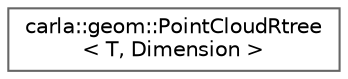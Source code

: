 digraph "类继承关系图"
{
 // INTERACTIVE_SVG=YES
 // LATEX_PDF_SIZE
  bgcolor="transparent";
  edge [fontname=Helvetica,fontsize=10,labelfontname=Helvetica,labelfontsize=10];
  node [fontname=Helvetica,fontsize=10,shape=box,height=0.2,width=0.4];
  rankdir="LR";
  Node0 [id="Node000000",label="carla::geom::PointCloudRtree\l\< T, Dimension \>",height=0.2,width=0.4,color="grey40", fillcolor="white", style="filled",URL="$d0/d0f/classcarla_1_1geom_1_1PointCloudRtree.html",tooltip="Rtree class working with 3D point clouds."];
}
